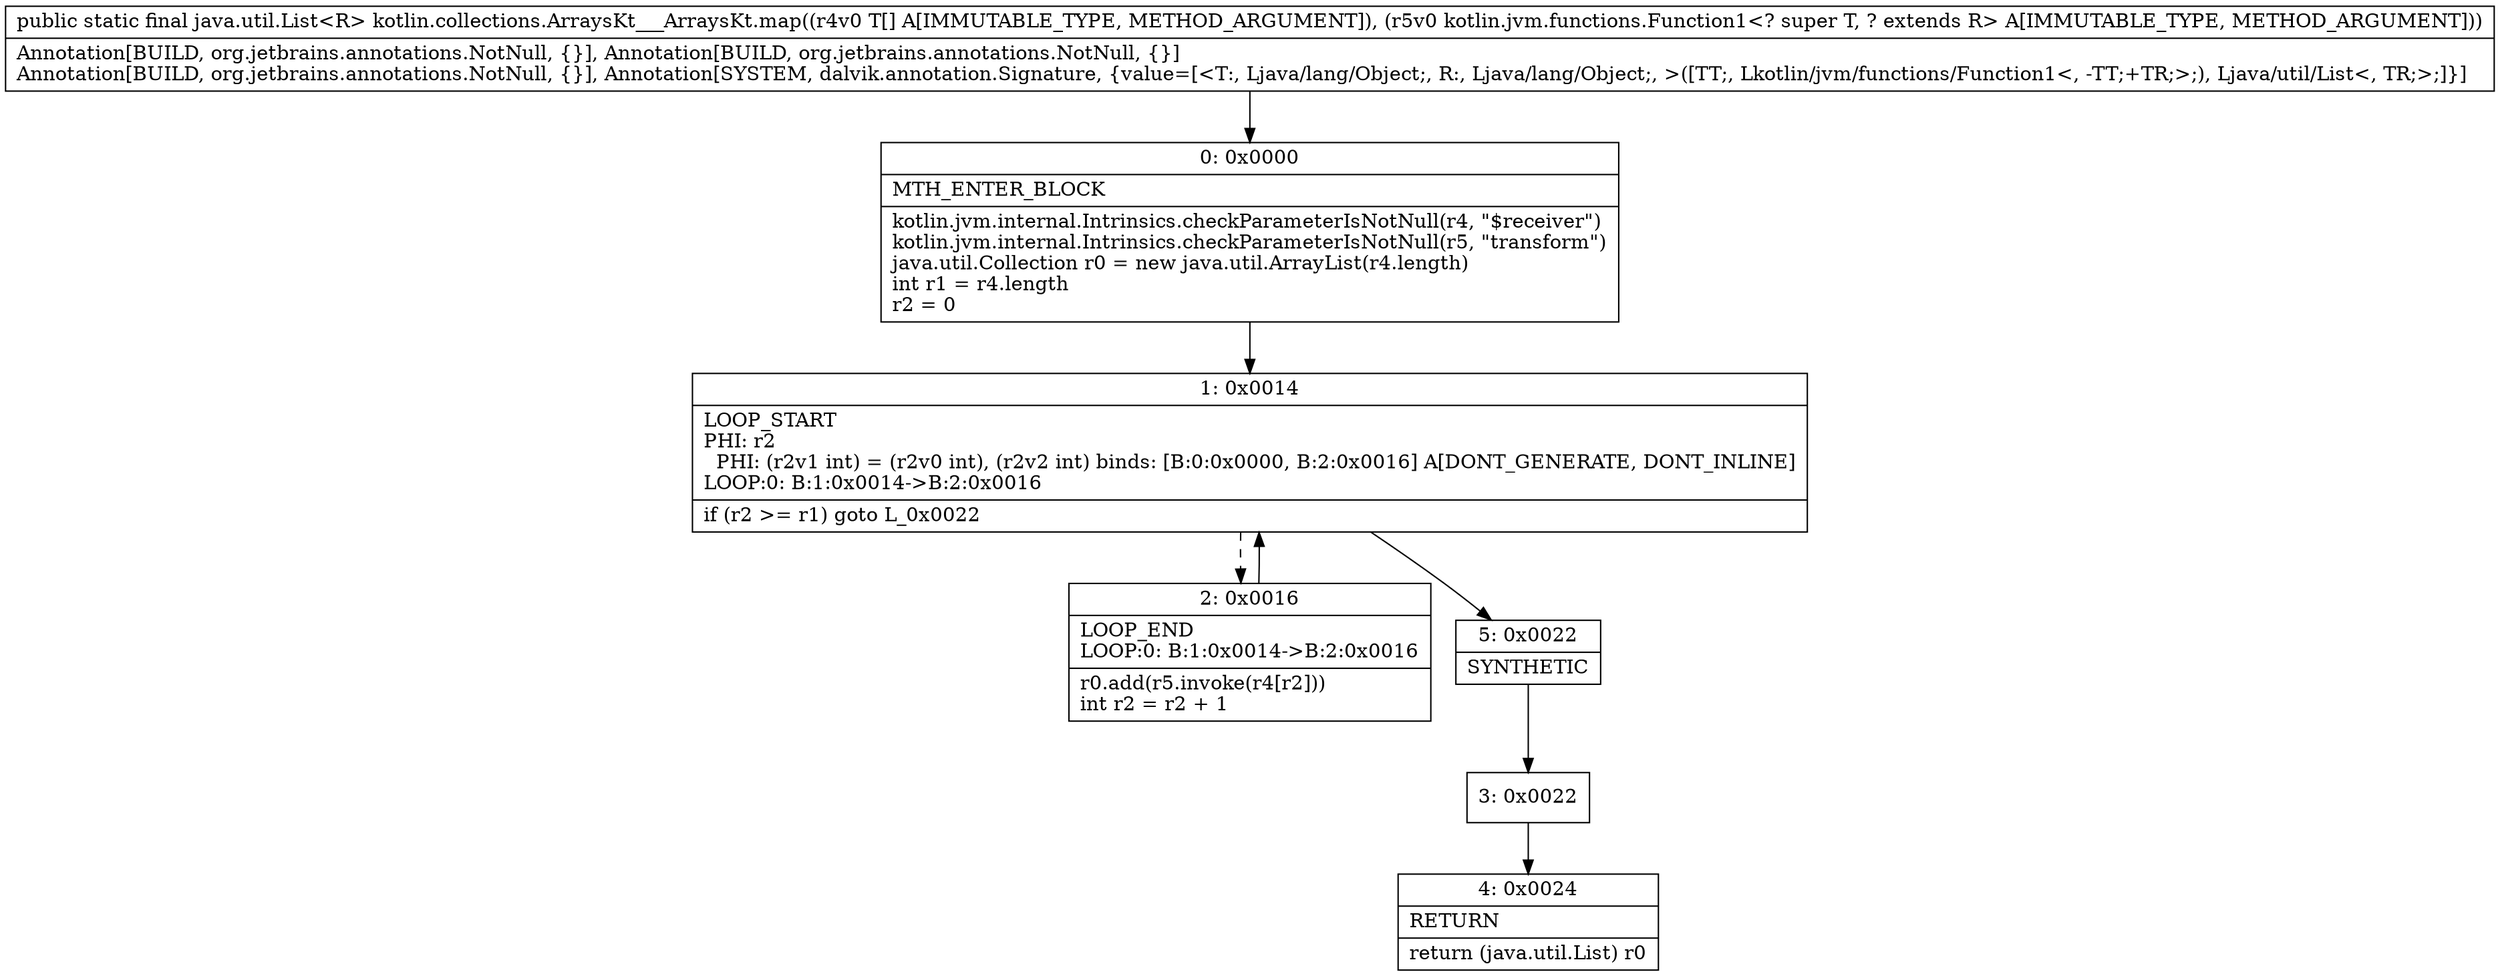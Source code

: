 digraph "CFG forkotlin.collections.ArraysKt___ArraysKt.map([Ljava\/lang\/Object;Lkotlin\/jvm\/functions\/Function1;)Ljava\/util\/List;" {
Node_0 [shape=record,label="{0\:\ 0x0000|MTH_ENTER_BLOCK\l|kotlin.jvm.internal.Intrinsics.checkParameterIsNotNull(r4, \"$receiver\")\lkotlin.jvm.internal.Intrinsics.checkParameterIsNotNull(r5, \"transform\")\ljava.util.Collection r0 = new java.util.ArrayList(r4.length)\lint r1 = r4.length\lr2 = 0\l}"];
Node_1 [shape=record,label="{1\:\ 0x0014|LOOP_START\lPHI: r2 \l  PHI: (r2v1 int) = (r2v0 int), (r2v2 int) binds: [B:0:0x0000, B:2:0x0016] A[DONT_GENERATE, DONT_INLINE]\lLOOP:0: B:1:0x0014\-\>B:2:0x0016\l|if (r2 \>= r1) goto L_0x0022\l}"];
Node_2 [shape=record,label="{2\:\ 0x0016|LOOP_END\lLOOP:0: B:1:0x0014\-\>B:2:0x0016\l|r0.add(r5.invoke(r4[r2]))\lint r2 = r2 + 1\l}"];
Node_3 [shape=record,label="{3\:\ 0x0022}"];
Node_4 [shape=record,label="{4\:\ 0x0024|RETURN\l|return (java.util.List) r0\l}"];
Node_5 [shape=record,label="{5\:\ 0x0022|SYNTHETIC\l}"];
MethodNode[shape=record,label="{public static final java.util.List\<R\> kotlin.collections.ArraysKt___ArraysKt.map((r4v0 T[] A[IMMUTABLE_TYPE, METHOD_ARGUMENT]), (r5v0 kotlin.jvm.functions.Function1\<? super T, ? extends R\> A[IMMUTABLE_TYPE, METHOD_ARGUMENT]))  | Annotation[BUILD, org.jetbrains.annotations.NotNull, \{\}], Annotation[BUILD, org.jetbrains.annotations.NotNull, \{\}]\lAnnotation[BUILD, org.jetbrains.annotations.NotNull, \{\}], Annotation[SYSTEM, dalvik.annotation.Signature, \{value=[\<T:, Ljava\/lang\/Object;, R:, Ljava\/lang\/Object;, \>([TT;, Lkotlin\/jvm\/functions\/Function1\<, \-TT;+TR;\>;), Ljava\/util\/List\<, TR;\>;]\}]\l}"];
MethodNode -> Node_0;
Node_0 -> Node_1;
Node_1 -> Node_2[style=dashed];
Node_1 -> Node_5;
Node_2 -> Node_1;
Node_3 -> Node_4;
Node_5 -> Node_3;
}

